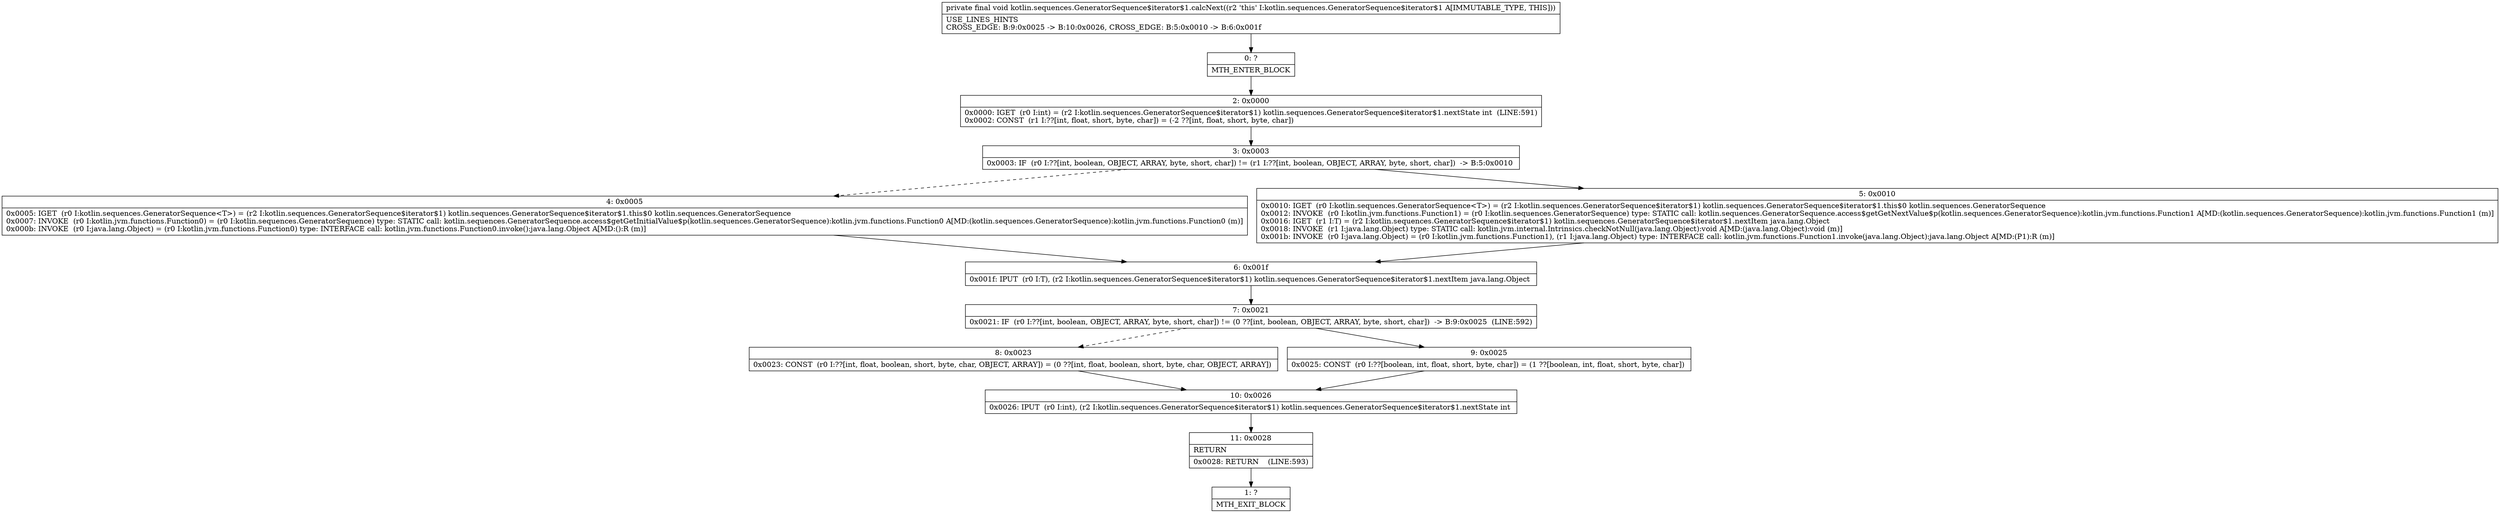 digraph "CFG forkotlin.sequences.GeneratorSequence$iterator$1.calcNext()V" {
Node_0 [shape=record,label="{0\:\ ?|MTH_ENTER_BLOCK\l}"];
Node_2 [shape=record,label="{2\:\ 0x0000|0x0000: IGET  (r0 I:int) = (r2 I:kotlin.sequences.GeneratorSequence$iterator$1) kotlin.sequences.GeneratorSequence$iterator$1.nextState int  (LINE:591)\l0x0002: CONST  (r1 I:??[int, float, short, byte, char]) = (\-2 ??[int, float, short, byte, char]) \l}"];
Node_3 [shape=record,label="{3\:\ 0x0003|0x0003: IF  (r0 I:??[int, boolean, OBJECT, ARRAY, byte, short, char]) != (r1 I:??[int, boolean, OBJECT, ARRAY, byte, short, char])  \-\> B:5:0x0010 \l}"];
Node_4 [shape=record,label="{4\:\ 0x0005|0x0005: IGET  (r0 I:kotlin.sequences.GeneratorSequence\<T\>) = (r2 I:kotlin.sequences.GeneratorSequence$iterator$1) kotlin.sequences.GeneratorSequence$iterator$1.this$0 kotlin.sequences.GeneratorSequence \l0x0007: INVOKE  (r0 I:kotlin.jvm.functions.Function0) = (r0 I:kotlin.sequences.GeneratorSequence) type: STATIC call: kotlin.sequences.GeneratorSequence.access$getGetInitialValue$p(kotlin.sequences.GeneratorSequence):kotlin.jvm.functions.Function0 A[MD:(kotlin.sequences.GeneratorSequence):kotlin.jvm.functions.Function0 (m)]\l0x000b: INVOKE  (r0 I:java.lang.Object) = (r0 I:kotlin.jvm.functions.Function0) type: INTERFACE call: kotlin.jvm.functions.Function0.invoke():java.lang.Object A[MD:():R (m)]\l}"];
Node_6 [shape=record,label="{6\:\ 0x001f|0x001f: IPUT  (r0 I:T), (r2 I:kotlin.sequences.GeneratorSequence$iterator$1) kotlin.sequences.GeneratorSequence$iterator$1.nextItem java.lang.Object \l}"];
Node_7 [shape=record,label="{7\:\ 0x0021|0x0021: IF  (r0 I:??[int, boolean, OBJECT, ARRAY, byte, short, char]) != (0 ??[int, boolean, OBJECT, ARRAY, byte, short, char])  \-\> B:9:0x0025  (LINE:592)\l}"];
Node_8 [shape=record,label="{8\:\ 0x0023|0x0023: CONST  (r0 I:??[int, float, boolean, short, byte, char, OBJECT, ARRAY]) = (0 ??[int, float, boolean, short, byte, char, OBJECT, ARRAY]) \l}"];
Node_10 [shape=record,label="{10\:\ 0x0026|0x0026: IPUT  (r0 I:int), (r2 I:kotlin.sequences.GeneratorSequence$iterator$1) kotlin.sequences.GeneratorSequence$iterator$1.nextState int \l}"];
Node_11 [shape=record,label="{11\:\ 0x0028|RETURN\l|0x0028: RETURN    (LINE:593)\l}"];
Node_1 [shape=record,label="{1\:\ ?|MTH_EXIT_BLOCK\l}"];
Node_9 [shape=record,label="{9\:\ 0x0025|0x0025: CONST  (r0 I:??[boolean, int, float, short, byte, char]) = (1 ??[boolean, int, float, short, byte, char]) \l}"];
Node_5 [shape=record,label="{5\:\ 0x0010|0x0010: IGET  (r0 I:kotlin.sequences.GeneratorSequence\<T\>) = (r2 I:kotlin.sequences.GeneratorSequence$iterator$1) kotlin.sequences.GeneratorSequence$iterator$1.this$0 kotlin.sequences.GeneratorSequence \l0x0012: INVOKE  (r0 I:kotlin.jvm.functions.Function1) = (r0 I:kotlin.sequences.GeneratorSequence) type: STATIC call: kotlin.sequences.GeneratorSequence.access$getGetNextValue$p(kotlin.sequences.GeneratorSequence):kotlin.jvm.functions.Function1 A[MD:(kotlin.sequences.GeneratorSequence):kotlin.jvm.functions.Function1 (m)]\l0x0016: IGET  (r1 I:T) = (r2 I:kotlin.sequences.GeneratorSequence$iterator$1) kotlin.sequences.GeneratorSequence$iterator$1.nextItem java.lang.Object \l0x0018: INVOKE  (r1 I:java.lang.Object) type: STATIC call: kotlin.jvm.internal.Intrinsics.checkNotNull(java.lang.Object):void A[MD:(java.lang.Object):void (m)]\l0x001b: INVOKE  (r0 I:java.lang.Object) = (r0 I:kotlin.jvm.functions.Function1), (r1 I:java.lang.Object) type: INTERFACE call: kotlin.jvm.functions.Function1.invoke(java.lang.Object):java.lang.Object A[MD:(P1):R (m)]\l}"];
MethodNode[shape=record,label="{private final void kotlin.sequences.GeneratorSequence$iterator$1.calcNext((r2 'this' I:kotlin.sequences.GeneratorSequence$iterator$1 A[IMMUTABLE_TYPE, THIS]))  | USE_LINES_HINTS\lCROSS_EDGE: B:9:0x0025 \-\> B:10:0x0026, CROSS_EDGE: B:5:0x0010 \-\> B:6:0x001f\l}"];
MethodNode -> Node_0;Node_0 -> Node_2;
Node_2 -> Node_3;
Node_3 -> Node_4[style=dashed];
Node_3 -> Node_5;
Node_4 -> Node_6;
Node_6 -> Node_7;
Node_7 -> Node_8[style=dashed];
Node_7 -> Node_9;
Node_8 -> Node_10;
Node_10 -> Node_11;
Node_11 -> Node_1;
Node_9 -> Node_10;
Node_5 -> Node_6;
}

